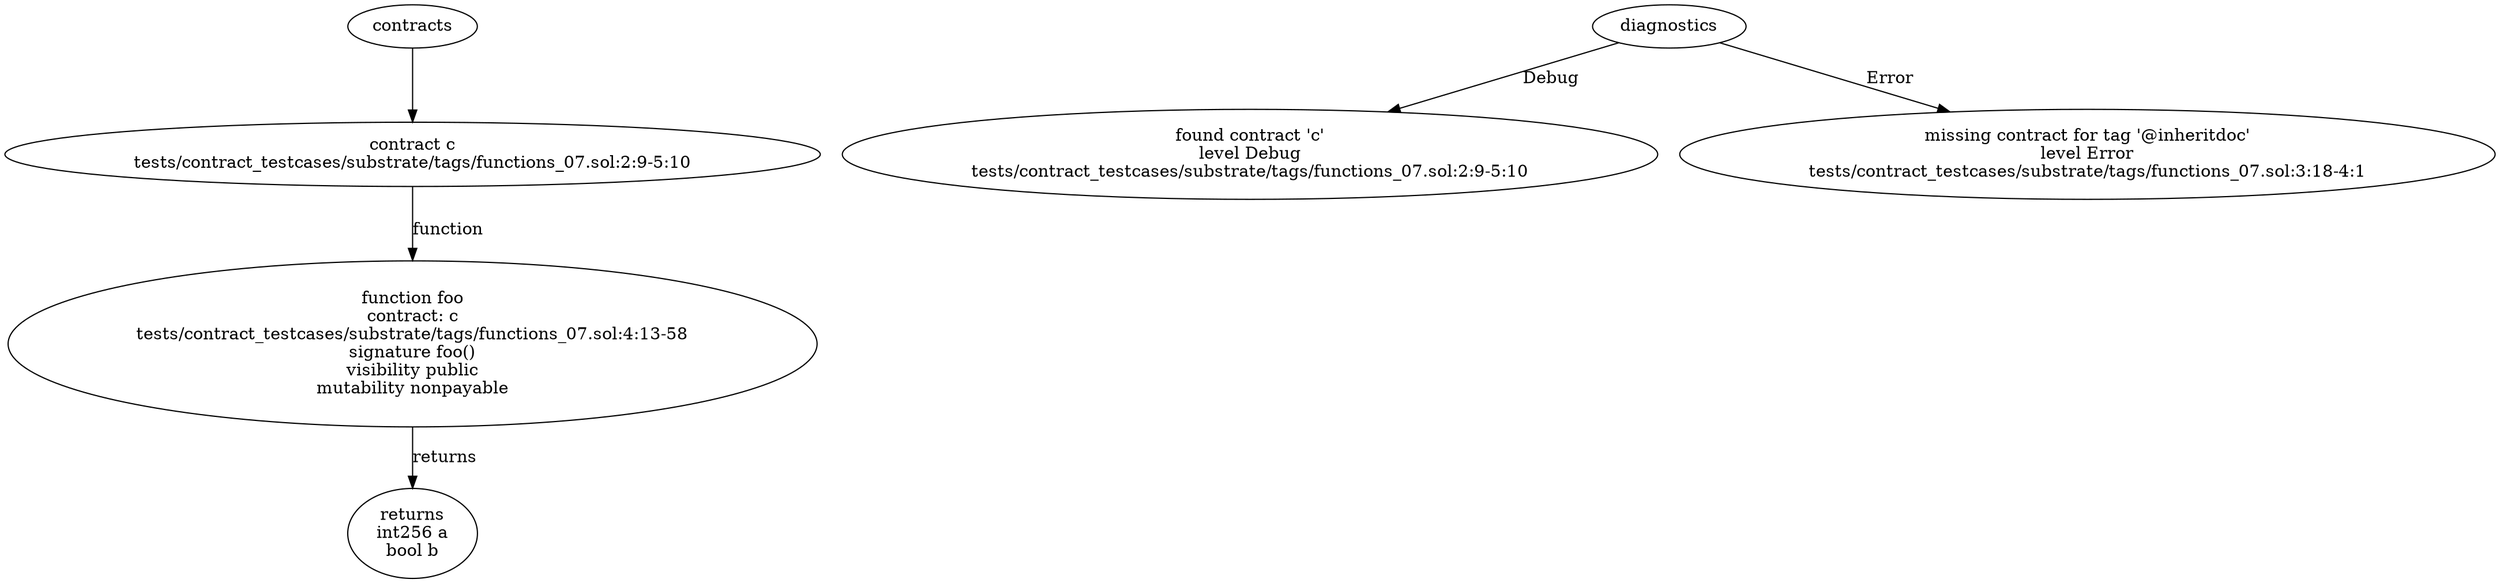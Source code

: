 strict digraph "tests/contract_testcases/substrate/tags/functions_07.sol" {
	contract [label="contract c\ntests/contract_testcases/substrate/tags/functions_07.sol:2:9-5:10"]
	foo [label="function foo\ncontract: c\ntests/contract_testcases/substrate/tags/functions_07.sol:4:13-58\nsignature foo()\nvisibility public\nmutability nonpayable"]
	returns [label="returns\nint256 a\nbool b"]
	diagnostic [label="found contract 'c'\nlevel Debug\ntests/contract_testcases/substrate/tags/functions_07.sol:2:9-5:10"]
	diagnostic_6 [label="missing contract for tag '@inheritdoc'\nlevel Error\ntests/contract_testcases/substrate/tags/functions_07.sol:3:18-4:1"]
	contracts -> contract
	contract -> foo [label="function"]
	foo -> returns [label="returns"]
	diagnostics -> diagnostic [label="Debug"]
	diagnostics -> diagnostic_6 [label="Error"]
}
